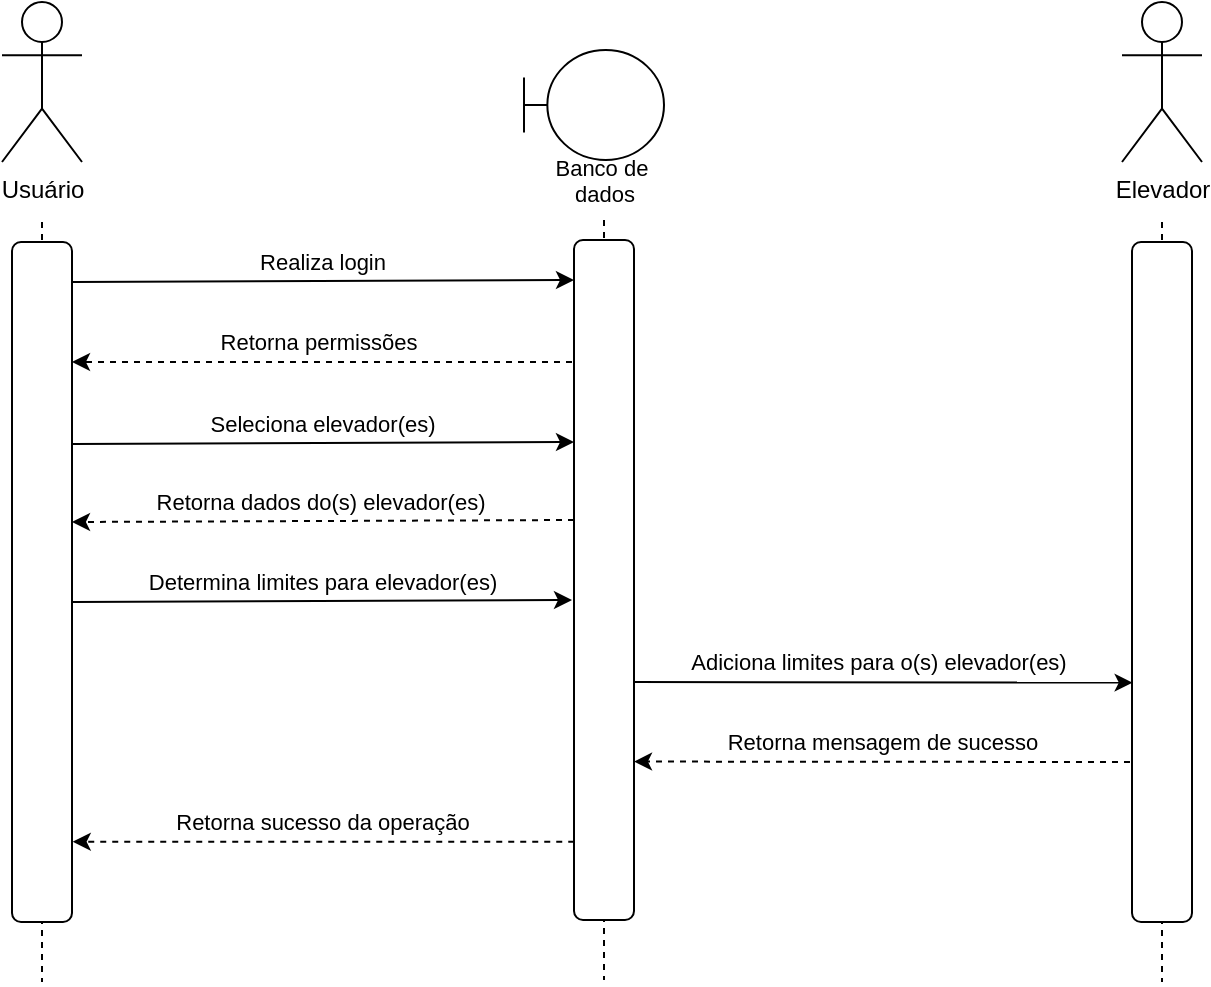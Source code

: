 <mxfile version="24.7.17">
  <diagram name="Página-1" id="CT2HHsa-nEkMPIw41Pn0">
    <mxGraphModel dx="880" dy="460" grid="1" gridSize="10" guides="1" tooltips="1" connect="1" arrows="1" fold="1" page="1" pageScale="1" pageWidth="827" pageHeight="1169" math="0" shadow="0">
      <root>
        <mxCell id="0" />
        <mxCell id="1" parent="0" />
        <mxCell id="WDZNzSjmk-kb1jYpvwJE-1" style="edgeStyle=orthogonalEdgeStyle;rounded=0;orthogonalLoop=1;jettySize=auto;html=1;endArrow=none;endFill=0;dashed=1;" edge="1" parent="1">
          <mxGeometry relative="1" as="geometry">
            <mxPoint x="140" y="600" as="targetPoint" />
            <mxPoint x="140" y="220" as="sourcePoint" />
          </mxGeometry>
        </mxCell>
        <mxCell id="WDZNzSjmk-kb1jYpvwJE-2" value="Usuário" style="shape=umlActor;verticalLabelPosition=bottom;verticalAlign=top;html=1;outlineConnect=0;" vertex="1" parent="1">
          <mxGeometry x="120" y="110" width="40" height="80" as="geometry" />
        </mxCell>
        <mxCell id="WDZNzSjmk-kb1jYpvwJE-3" value="" style="rounded=1;whiteSpace=wrap;html=1;" vertex="1" parent="1">
          <mxGeometry x="125" y="230" width="30" height="340" as="geometry" />
        </mxCell>
        <mxCell id="WDZNzSjmk-kb1jYpvwJE-4" style="edgeStyle=orthogonalEdgeStyle;rounded=0;orthogonalLoop=1;jettySize=auto;html=1;endArrow=none;endFill=0;dashed=1;" edge="1" parent="1">
          <mxGeometry relative="1" as="geometry">
            <mxPoint x="700" y="600" as="targetPoint" />
            <mxPoint x="700" y="220" as="sourcePoint" />
          </mxGeometry>
        </mxCell>
        <mxCell id="WDZNzSjmk-kb1jYpvwJE-5" value="Elevador" style="shape=umlActor;verticalLabelPosition=bottom;verticalAlign=top;html=1;outlineConnect=0;" vertex="1" parent="1">
          <mxGeometry x="680" y="110" width="40" height="80" as="geometry" />
        </mxCell>
        <mxCell id="WDZNzSjmk-kb1jYpvwJE-6" value="" style="rounded=1;whiteSpace=wrap;html=1;" vertex="1" parent="1">
          <mxGeometry x="685" y="230" width="30" height="340" as="geometry" />
        </mxCell>
        <mxCell id="WDZNzSjmk-kb1jYpvwJE-11" style="edgeStyle=orthogonalEdgeStyle;rounded=0;orthogonalLoop=1;jettySize=auto;html=1;endArrow=none;endFill=0;dashed=1;" edge="1" parent="1">
          <mxGeometry relative="1" as="geometry">
            <mxPoint x="421" y="599" as="targetPoint" />
            <mxPoint x="421" y="219" as="sourcePoint" />
          </mxGeometry>
        </mxCell>
        <mxCell id="WDZNzSjmk-kb1jYpvwJE-12" value="" style="rounded=1;whiteSpace=wrap;html=1;" vertex="1" parent="1">
          <mxGeometry x="406" y="229" width="30" height="340" as="geometry" />
        </mxCell>
        <mxCell id="WDZNzSjmk-kb1jYpvwJE-13" value="" style="shape=umlBoundary;whiteSpace=wrap;html=1;" vertex="1" parent="1">
          <mxGeometry x="381" y="134" width="70" height="55" as="geometry" />
        </mxCell>
        <mxCell id="WDZNzSjmk-kb1jYpvwJE-14" value="&lt;font style=&quot;font-size: 11px;&quot;&gt;Banco de&amp;nbsp;&lt;/font&gt;&lt;div style=&quot;font-size: 11px;&quot;&gt;&lt;font style=&quot;font-size: 11px;&quot;&gt;dados&lt;/font&gt;&lt;/div&gt;" style="text;html=1;align=center;verticalAlign=middle;resizable=0;points=[];autosize=1;strokeColor=none;fillColor=none;" vertex="1" parent="1">
          <mxGeometry x="386" y="179" width="70" height="40" as="geometry" />
        </mxCell>
        <mxCell id="WDZNzSjmk-kb1jYpvwJE-20" value="Realiza login" style="endArrow=classic;html=1;rounded=0;entryX=0.006;entryY=0.06;entryDx=0;entryDy=0;entryPerimeter=0;exitX=1;exitY=0.058;exitDx=0;exitDy=0;exitPerimeter=0;" edge="1" parent="1">
          <mxGeometry x="-0.005" y="10" width="50" height="50" relative="1" as="geometry">
            <mxPoint x="155" y="250" as="sourcePoint" />
            <mxPoint x="406" y="249" as="targetPoint" />
            <mxPoint as="offset" />
          </mxGeometry>
        </mxCell>
        <mxCell id="WDZNzSjmk-kb1jYpvwJE-21" value="Retorna permissões" style="endArrow=classic;html=1;rounded=0;entryX=1.008;entryY=0.177;entryDx=0;entryDy=0;entryPerimeter=0;exitX=-0.029;exitY=0.18;exitDx=0;exitDy=0;exitPerimeter=0;dashed=1;" edge="1" parent="1">
          <mxGeometry x="0.021" y="-10" width="50" height="50" relative="1" as="geometry">
            <mxPoint x="405" y="290" as="sourcePoint" />
            <mxPoint x="155" y="290" as="targetPoint" />
            <mxPoint as="offset" />
          </mxGeometry>
        </mxCell>
        <mxCell id="WDZNzSjmk-kb1jYpvwJE-22" value="Seleciona elevador(es)" style="endArrow=classic;html=1;rounded=0;exitX=0.99;exitY=0.296;exitDx=0;exitDy=0;exitPerimeter=0;entryX=-0.014;entryY=0.296;entryDx=0;entryDy=0;entryPerimeter=0;" edge="1" parent="1">
          <mxGeometry x="-0.001" y="10" width="50" height="50" relative="1" as="geometry">
            <mxPoint x="155" y="331" as="sourcePoint" />
            <mxPoint x="406" y="330" as="targetPoint" />
            <mxPoint as="offset" />
          </mxGeometry>
        </mxCell>
        <mxCell id="WDZNzSjmk-kb1jYpvwJE-23" value="Retorna dados do(s) elevador(es)" style="endArrow=classic;html=1;rounded=0;entryX=1.012;entryY=0.412;entryDx=0;entryDy=0;entryPerimeter=0;exitX=0.01;exitY=0.412;exitDx=0;exitDy=0;exitPerimeter=0;dashed=1;" edge="1" parent="1">
          <mxGeometry x="0.006" y="-10" width="50" height="50" relative="1" as="geometry">
            <mxPoint x="406" y="369" as="sourcePoint" />
            <mxPoint x="155" y="370" as="targetPoint" />
            <mxPoint as="offset" />
          </mxGeometry>
        </mxCell>
        <mxCell id="WDZNzSjmk-kb1jYpvwJE-24" value="Determina limites para elevador(es)" style="endArrow=classic;html=1;rounded=0;exitX=1.001;exitY=0.529;exitDx=0;exitDy=0;exitPerimeter=0;entryX=-0.027;entryY=0.53;entryDx=0;entryDy=0;entryPerimeter=0;" edge="1" parent="1">
          <mxGeometry x="-0.001" y="10" width="50" height="50" relative="1" as="geometry">
            <mxPoint x="155" y="410" as="sourcePoint" />
            <mxPoint x="405" y="409" as="targetPoint" />
            <mxPoint as="offset" />
          </mxGeometry>
        </mxCell>
        <mxCell id="WDZNzSjmk-kb1jYpvwJE-25" value="Adiciona limites para o(s) elevador(es)" style="endArrow=classic;html=1;rounded=0;exitX=1.011;exitY=0.65;exitDx=0;exitDy=0;exitPerimeter=0;entryX=0.011;entryY=0.648;entryDx=0;entryDy=0;entryPerimeter=0;" edge="1" parent="1" source="WDZNzSjmk-kb1jYpvwJE-12" target="WDZNzSjmk-kb1jYpvwJE-6">
          <mxGeometry x="-0.022" y="10" width="50" height="50" relative="1" as="geometry">
            <mxPoint x="470" y="450" as="sourcePoint" />
            <mxPoint x="520" y="400" as="targetPoint" />
            <mxPoint as="offset" />
          </mxGeometry>
        </mxCell>
        <mxCell id="WDZNzSjmk-kb1jYpvwJE-26" value="Retorna mensagem de sucesso" style="endArrow=classic;html=1;rounded=0;entryX=1;entryY=0.767;entryDx=0;entryDy=0;entryPerimeter=0;dashed=1;" edge="1" parent="1" target="WDZNzSjmk-kb1jYpvwJE-12">
          <mxGeometry x="0.0" y="-10" width="50" height="50" relative="1" as="geometry">
            <mxPoint x="684" y="490" as="sourcePoint" />
            <mxPoint x="440" y="490" as="targetPoint" />
            <mxPoint as="offset" />
          </mxGeometry>
        </mxCell>
        <mxCell id="WDZNzSjmk-kb1jYpvwJE-27" value="Retorna sucesso da operação" style="endArrow=classic;html=1;rounded=0;entryX=1.012;entryY=0.882;entryDx=0;entryDy=0;entryPerimeter=0;exitX=0.004;exitY=0.885;exitDx=0;exitDy=0;exitPerimeter=0;dashed=1;" edge="1" parent="1" source="WDZNzSjmk-kb1jYpvwJE-12" target="WDZNzSjmk-kb1jYpvwJE-3">
          <mxGeometry x="0.006" y="-10" width="50" height="50" relative="1" as="geometry">
            <mxPoint x="400" y="530" as="sourcePoint" />
            <mxPoint x="450" y="390" as="targetPoint" />
            <mxPoint as="offset" />
          </mxGeometry>
        </mxCell>
      </root>
    </mxGraphModel>
  </diagram>
</mxfile>
